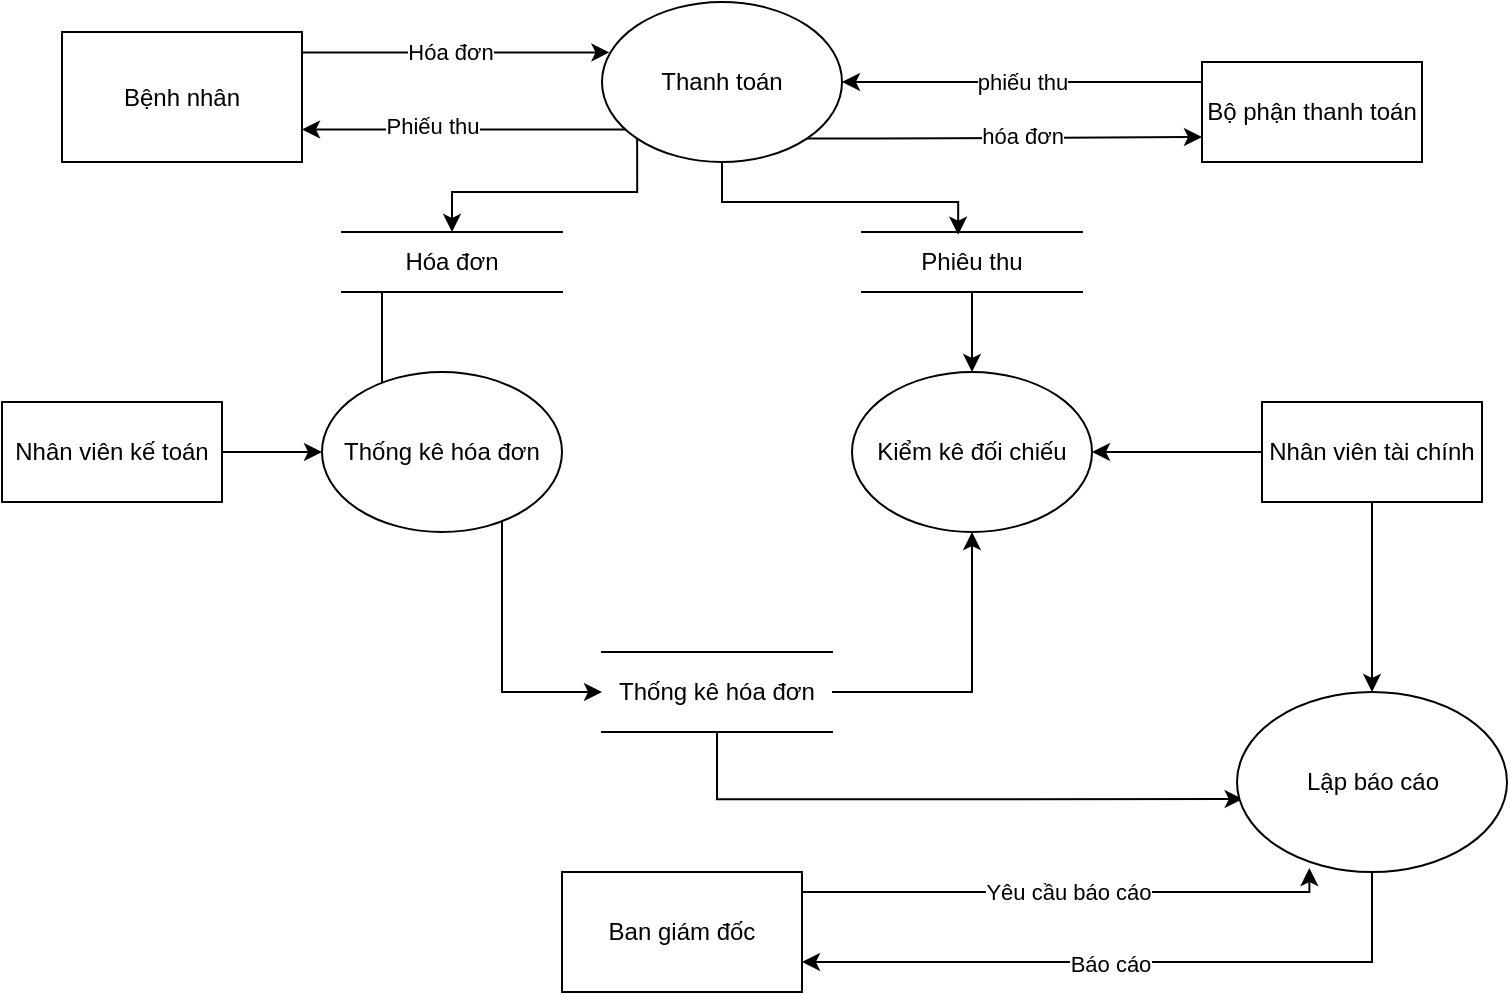 <mxfile version="13.9.6" type="github">
  <diagram id="4U4ffIWJsKZaTYMK4kzf" name="Page-1">
    <mxGraphModel dx="1019" dy="519" grid="1" gridSize="10" guides="1" tooltips="1" connect="1" arrows="1" fold="1" page="1" pageScale="1" pageWidth="850" pageHeight="1100" math="0" shadow="0">
      <root>
        <mxCell id="0" />
        <mxCell id="1" parent="0" />
        <mxCell id="ZcNaWhCjVrpej0iKAVWI-11" value="Hóa đơn" style="edgeStyle=orthogonalEdgeStyle;rounded=0;orthogonalLoop=1;jettySize=auto;html=1;exitX=1;exitY=0.25;exitDx=0;exitDy=0;entryX=0.031;entryY=0.315;entryDx=0;entryDy=0;entryPerimeter=0;" edge="1" parent="1" source="ZcNaWhCjVrpej0iKAVWI-1" target="ZcNaWhCjVrpej0iKAVWI-2">
          <mxGeometry relative="1" as="geometry">
            <Array as="points">
              <mxPoint x="180" y="180" />
            </Array>
          </mxGeometry>
        </mxCell>
        <mxCell id="ZcNaWhCjVrpej0iKAVWI-1" value="Bệnh nhân" style="rounded=0;whiteSpace=wrap;html=1;" vertex="1" parent="1">
          <mxGeometry x="60" y="170" width="120" height="65" as="geometry" />
        </mxCell>
        <mxCell id="ZcNaWhCjVrpej0iKAVWI-6" style="edgeStyle=orthogonalEdgeStyle;rounded=0;orthogonalLoop=1;jettySize=auto;html=1;exitX=1;exitY=1;exitDx=0;exitDy=0;entryX=0;entryY=0.75;entryDx=0;entryDy=0;" edge="1" parent="1" source="ZcNaWhCjVrpej0iKAVWI-2" target="ZcNaWhCjVrpej0iKAVWI-4">
          <mxGeometry relative="1" as="geometry">
            <Array as="points">
              <mxPoint x="467" y="223" />
              <mxPoint x="548" y="223" />
            </Array>
          </mxGeometry>
        </mxCell>
        <mxCell id="ZcNaWhCjVrpej0iKAVWI-7" value="hóa đơn" style="edgeLabel;html=1;align=center;verticalAlign=middle;resizable=0;points=[];" vertex="1" connectable="0" parent="ZcNaWhCjVrpej0iKAVWI-6">
          <mxGeometry x="0.089" y="1" relative="1" as="geometry">
            <mxPoint as="offset" />
          </mxGeometry>
        </mxCell>
        <mxCell id="ZcNaWhCjVrpej0iKAVWI-12" style="edgeStyle=orthogonalEdgeStyle;rounded=0;orthogonalLoop=1;jettySize=auto;html=1;exitX=0;exitY=1;exitDx=0;exitDy=0;entryX=1;entryY=0.75;entryDx=0;entryDy=0;" edge="1" parent="1" source="ZcNaWhCjVrpej0iKAVWI-2" target="ZcNaWhCjVrpej0iKAVWI-1">
          <mxGeometry relative="1" as="geometry">
            <Array as="points">
              <mxPoint x="348" y="219" />
            </Array>
          </mxGeometry>
        </mxCell>
        <mxCell id="ZcNaWhCjVrpej0iKAVWI-13" value="Phiếu thu" style="edgeLabel;html=1;align=center;verticalAlign=middle;resizable=0;points=[];" vertex="1" connectable="0" parent="ZcNaWhCjVrpej0iKAVWI-12">
          <mxGeometry x="0.243" y="-2" relative="1" as="geometry">
            <mxPoint as="offset" />
          </mxGeometry>
        </mxCell>
        <mxCell id="ZcNaWhCjVrpej0iKAVWI-16" style="edgeStyle=orthogonalEdgeStyle;rounded=0;orthogonalLoop=1;jettySize=auto;html=1;exitX=0;exitY=1;exitDx=0;exitDy=0;entryX=0.5;entryY=0;entryDx=0;entryDy=0;" edge="1" parent="1" source="ZcNaWhCjVrpej0iKAVWI-2" target="ZcNaWhCjVrpej0iKAVWI-15">
          <mxGeometry relative="1" as="geometry">
            <Array as="points">
              <mxPoint x="348" y="250" />
              <mxPoint x="255" y="250" />
            </Array>
          </mxGeometry>
        </mxCell>
        <mxCell id="ZcNaWhCjVrpej0iKAVWI-17" style="edgeStyle=orthogonalEdgeStyle;rounded=0;orthogonalLoop=1;jettySize=auto;html=1;exitX=0.5;exitY=1;exitDx=0;exitDy=0;entryX=0.437;entryY=0.045;entryDx=0;entryDy=0;entryPerimeter=0;" edge="1" parent="1" source="ZcNaWhCjVrpej0iKAVWI-2" target="ZcNaWhCjVrpej0iKAVWI-14">
          <mxGeometry relative="1" as="geometry">
            <Array as="points">
              <mxPoint x="390" y="255" />
              <mxPoint x="508" y="255" />
            </Array>
          </mxGeometry>
        </mxCell>
        <mxCell id="ZcNaWhCjVrpej0iKAVWI-2" value="Thanh toán" style="ellipse;whiteSpace=wrap;html=1;" vertex="1" parent="1">
          <mxGeometry x="330" y="155" width="120" height="80" as="geometry" />
        </mxCell>
        <mxCell id="ZcNaWhCjVrpej0iKAVWI-5" value="phiếu thu" style="edgeStyle=orthogonalEdgeStyle;rounded=0;orthogonalLoop=1;jettySize=auto;html=1;entryX=1;entryY=0.5;entryDx=0;entryDy=0;" edge="1" parent="1" source="ZcNaWhCjVrpej0iKAVWI-4" target="ZcNaWhCjVrpej0iKAVWI-2">
          <mxGeometry relative="1" as="geometry">
            <Array as="points">
              <mxPoint x="580" y="195" />
              <mxPoint x="580" y="195" />
            </Array>
          </mxGeometry>
        </mxCell>
        <mxCell id="ZcNaWhCjVrpej0iKAVWI-4" value="Bộ phận thanh toán" style="rounded=0;whiteSpace=wrap;html=1;" vertex="1" parent="1">
          <mxGeometry x="630" y="185" width="110" height="50" as="geometry" />
        </mxCell>
        <mxCell id="ZcNaWhCjVrpej0iKAVWI-20" style="edgeStyle=orthogonalEdgeStyle;rounded=0;orthogonalLoop=1;jettySize=auto;html=1;entryX=0.5;entryY=0;entryDx=0;entryDy=0;" edge="1" parent="1" source="ZcNaWhCjVrpej0iKAVWI-14" target="ZcNaWhCjVrpej0iKAVWI-18">
          <mxGeometry relative="1" as="geometry" />
        </mxCell>
        <mxCell id="ZcNaWhCjVrpej0iKAVWI-14" value="Phiêu thu" style="shape=partialRectangle;whiteSpace=wrap;html=1;left=0;right=0;fillColor=none;" vertex="1" parent="1">
          <mxGeometry x="460" y="270" width="110" height="30" as="geometry" />
        </mxCell>
        <mxCell id="ZcNaWhCjVrpej0iKAVWI-26" style="edgeStyle=orthogonalEdgeStyle;rounded=0;orthogonalLoop=1;jettySize=auto;html=1;exitX=0.25;exitY=1;exitDx=0;exitDy=0;entryX=0.25;entryY=0.25;entryDx=0;entryDy=0;entryPerimeter=0;" edge="1" parent="1" source="ZcNaWhCjVrpej0iKAVWI-15" target="ZcNaWhCjVrpej0iKAVWI-22">
          <mxGeometry relative="1" as="geometry">
            <Array as="points">
              <mxPoint x="220" y="300" />
            </Array>
          </mxGeometry>
        </mxCell>
        <mxCell id="ZcNaWhCjVrpej0iKAVWI-15" value="Hóa đơn" style="shape=partialRectangle;whiteSpace=wrap;html=1;left=0;right=0;fillColor=none;" vertex="1" parent="1">
          <mxGeometry x="200" y="270" width="110" height="30" as="geometry" />
        </mxCell>
        <mxCell id="ZcNaWhCjVrpej0iKAVWI-18" value="Kiểm kê đối chiếu" style="ellipse;whiteSpace=wrap;html=1;" vertex="1" parent="1">
          <mxGeometry x="455" y="340" width="120" height="80" as="geometry" />
        </mxCell>
        <mxCell id="ZcNaWhCjVrpej0iKAVWI-30" style="edgeStyle=orthogonalEdgeStyle;rounded=0;orthogonalLoop=1;jettySize=auto;html=1;" edge="1" parent="1" source="ZcNaWhCjVrpej0iKAVWI-19" target="ZcNaWhCjVrpej0iKAVWI-18">
          <mxGeometry relative="1" as="geometry">
            <Array as="points">
              <mxPoint x="515" y="460" />
              <mxPoint x="515" y="460" />
            </Array>
          </mxGeometry>
        </mxCell>
        <mxCell id="ZcNaWhCjVrpej0iKAVWI-36" style="edgeStyle=orthogonalEdgeStyle;rounded=0;orthogonalLoop=1;jettySize=auto;html=1;entryX=0.021;entryY=0.595;entryDx=0;entryDy=0;entryPerimeter=0;" edge="1" parent="1" source="ZcNaWhCjVrpej0iKAVWI-19" target="ZcNaWhCjVrpej0iKAVWI-31">
          <mxGeometry relative="1" as="geometry">
            <Array as="points">
              <mxPoint x="388" y="554" />
            </Array>
          </mxGeometry>
        </mxCell>
        <mxCell id="ZcNaWhCjVrpej0iKAVWI-19" value="Thống kê hóa đơn" style="shape=partialRectangle;whiteSpace=wrap;html=1;left=0;right=0;fillColor=none;" vertex="1" parent="1">
          <mxGeometry x="330" y="480" width="115" height="40" as="geometry" />
        </mxCell>
        <mxCell id="ZcNaWhCjVrpej0iKAVWI-29" style="edgeStyle=orthogonalEdgeStyle;rounded=0;orthogonalLoop=1;jettySize=auto;html=1;entryX=0;entryY=0.5;entryDx=0;entryDy=0;" edge="1" parent="1" source="ZcNaWhCjVrpej0iKAVWI-22" target="ZcNaWhCjVrpej0iKAVWI-19">
          <mxGeometry relative="1" as="geometry">
            <Array as="points">
              <mxPoint x="280" y="500" />
            </Array>
          </mxGeometry>
        </mxCell>
        <mxCell id="ZcNaWhCjVrpej0iKAVWI-22" value="Thống kê hóa đơn" style="ellipse;whiteSpace=wrap;html=1;" vertex="1" parent="1">
          <mxGeometry x="190" y="340" width="120" height="80" as="geometry" />
        </mxCell>
        <mxCell id="ZcNaWhCjVrpej0iKAVWI-24" style="edgeStyle=orthogonalEdgeStyle;rounded=0;orthogonalLoop=1;jettySize=auto;html=1;entryX=0;entryY=0.5;entryDx=0;entryDy=0;" edge="1" parent="1" source="ZcNaWhCjVrpej0iKAVWI-23" target="ZcNaWhCjVrpej0iKAVWI-22">
          <mxGeometry relative="1" as="geometry" />
        </mxCell>
        <mxCell id="ZcNaWhCjVrpej0iKAVWI-23" value="Nhân viên kế toán" style="rounded=0;whiteSpace=wrap;html=1;" vertex="1" parent="1">
          <mxGeometry x="30" y="355" width="110" height="50" as="geometry" />
        </mxCell>
        <mxCell id="ZcNaWhCjVrpej0iKAVWI-28" style="edgeStyle=orthogonalEdgeStyle;rounded=0;orthogonalLoop=1;jettySize=auto;html=1;" edge="1" parent="1" source="ZcNaWhCjVrpej0iKAVWI-27" target="ZcNaWhCjVrpej0iKAVWI-18">
          <mxGeometry relative="1" as="geometry" />
        </mxCell>
        <mxCell id="ZcNaWhCjVrpej0iKAVWI-32" style="edgeStyle=orthogonalEdgeStyle;rounded=0;orthogonalLoop=1;jettySize=auto;html=1;" edge="1" parent="1" source="ZcNaWhCjVrpej0iKAVWI-27" target="ZcNaWhCjVrpej0iKAVWI-31">
          <mxGeometry relative="1" as="geometry" />
        </mxCell>
        <mxCell id="ZcNaWhCjVrpej0iKAVWI-27" value="Nhân viên tài chính" style="rounded=0;whiteSpace=wrap;html=1;" vertex="1" parent="1">
          <mxGeometry x="660" y="355" width="110" height="50" as="geometry" />
        </mxCell>
        <mxCell id="ZcNaWhCjVrpej0iKAVWI-38" style="edgeStyle=orthogonalEdgeStyle;rounded=0;orthogonalLoop=1;jettySize=auto;html=1;entryX=1;entryY=0.75;entryDx=0;entryDy=0;" edge="1" parent="1" source="ZcNaWhCjVrpej0iKAVWI-31" target="ZcNaWhCjVrpej0iKAVWI-33">
          <mxGeometry relative="1" as="geometry">
            <Array as="points">
              <mxPoint x="715" y="635" />
            </Array>
          </mxGeometry>
        </mxCell>
        <mxCell id="ZcNaWhCjVrpej0iKAVWI-39" value="Báo cáo" style="edgeLabel;html=1;align=center;verticalAlign=middle;resizable=0;points=[];" vertex="1" connectable="0" parent="ZcNaWhCjVrpej0iKAVWI-38">
          <mxGeometry x="0.066" y="1" relative="1" as="geometry">
            <mxPoint as="offset" />
          </mxGeometry>
        </mxCell>
        <mxCell id="ZcNaWhCjVrpej0iKAVWI-31" value="Lập báo cáo" style="ellipse;whiteSpace=wrap;html=1;" vertex="1" parent="1">
          <mxGeometry x="647.5" y="500" width="135" height="90" as="geometry" />
        </mxCell>
        <mxCell id="ZcNaWhCjVrpej0iKAVWI-37" value="Yêu cầu báo cáo" style="edgeStyle=orthogonalEdgeStyle;rounded=0;orthogonalLoop=1;jettySize=auto;html=1;entryX=0.268;entryY=0.978;entryDx=0;entryDy=0;entryPerimeter=0;" edge="1" parent="1" source="ZcNaWhCjVrpej0iKAVWI-33" target="ZcNaWhCjVrpej0iKAVWI-31">
          <mxGeometry relative="1" as="geometry">
            <Array as="points">
              <mxPoint x="684" y="600" />
            </Array>
          </mxGeometry>
        </mxCell>
        <mxCell id="ZcNaWhCjVrpej0iKAVWI-33" value="Ban giám đốc" style="rounded=0;whiteSpace=wrap;html=1;" vertex="1" parent="1">
          <mxGeometry x="310" y="590" width="120" height="60" as="geometry" />
        </mxCell>
      </root>
    </mxGraphModel>
  </diagram>
</mxfile>
